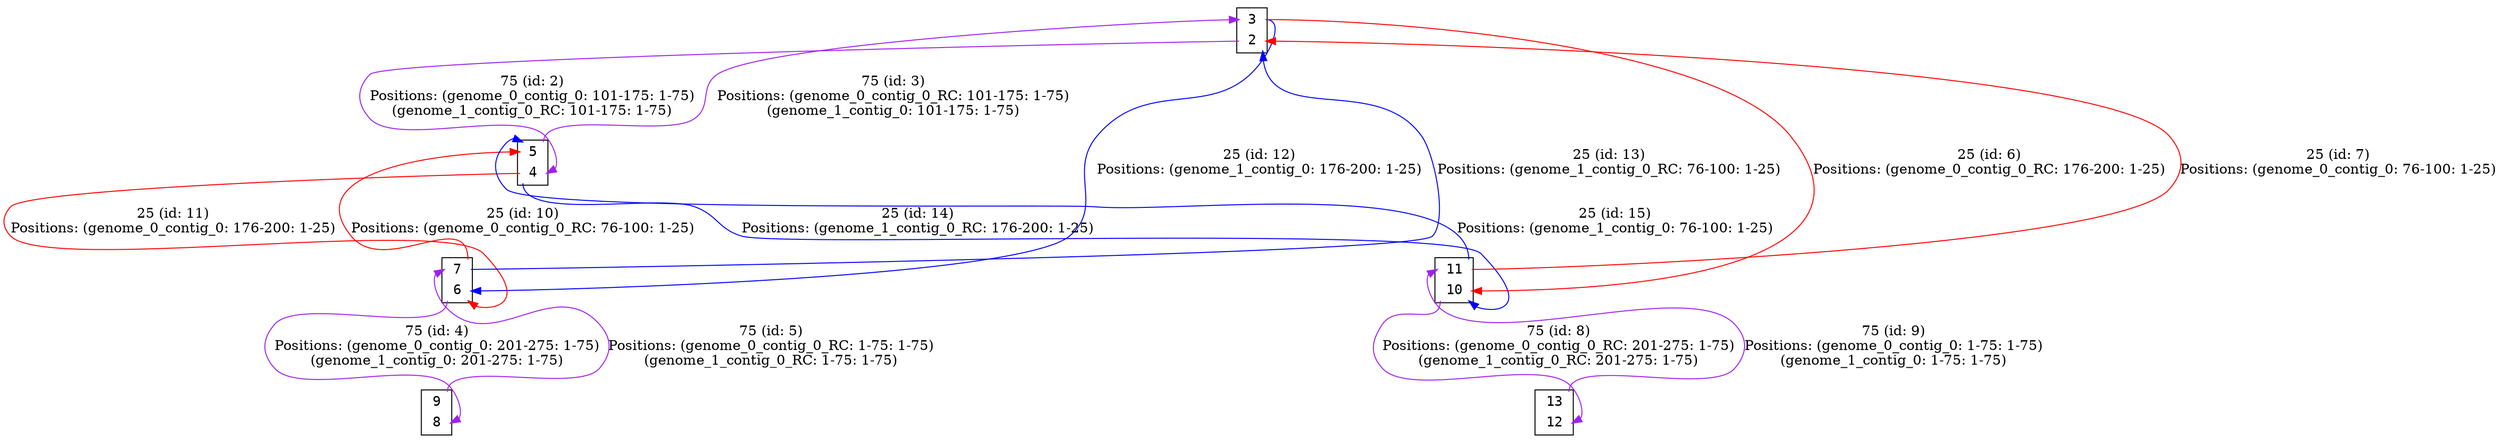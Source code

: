 digraph my_graph {
node[fontname=<Courier>,shape=<plaintext>]
vertex_0x125d640_0x126d1d0[label=<<TABLE bgcolor = "white">
<TR><TD BORDER = "0" PORT = "port_0x125d640_in"></TD><TD BORDER = "0" PORT = "port_">2</TD><TD BORDER = "0" PORT = "port_0x125d640_out"></TD></TR>
<TR><TD BORDER = "0" PORT = "port_0x126d1d0_out"></TD><TD BORDER = "0" PORT = "port_">3</TD><TD BORDER = "0" PORT = "port_0x126d1d0_in"></TD></TR>
</TABLE>>,style=<filled>,color=<black>,fillcolor=<white>]
vertex_0x125d640_0x126d1d0[label=<<TABLE bgcolor = "white">
<TR><TD BORDER = "0" PORT = "port_0x126d1d0_in"></TD><TD BORDER = "0" PORT = "port_">3</TD><TD BORDER = "0" PORT = "port_0x126d1d0_out"></TD></TR>
<TR><TD BORDER = "0" PORT = "port_0x125d640_out"></TD><TD BORDER = "0" PORT = "port_">2</TD><TD BORDER = "0" PORT = "port_0x125d640_in"></TD></TR>
</TABLE>>,style=<filled>,color=<black>,fillcolor=<white>]
vertex_0x126e180_0x126e1c0[label=<<TABLE bgcolor = "white">
<TR><TD BORDER = "0" PORT = "port_0x126e180_in"></TD><TD BORDER = "0" PORT = "port_">4</TD><TD BORDER = "0" PORT = "port_0x126e180_out"></TD></TR>
<TR><TD BORDER = "0" PORT = "port_0x126e1c0_out"></TD><TD BORDER = "0" PORT = "port_">5</TD><TD BORDER = "0" PORT = "port_0x126e1c0_in"></TD></TR>
</TABLE>>,style=<filled>,color=<black>,fillcolor=<white>]
vertex_0x126e180_0x126e1c0[label=<<TABLE bgcolor = "white">
<TR><TD BORDER = "0" PORT = "port_0x126e1c0_in"></TD><TD BORDER = "0" PORT = "port_">5</TD><TD BORDER = "0" PORT = "port_0x126e1c0_out"></TD></TR>
<TR><TD BORDER = "0" PORT = "port_0x126e180_out"></TD><TD BORDER = "0" PORT = "port_">4</TD><TD BORDER = "0" PORT = "port_0x126e180_in"></TD></TR>
</TABLE>>,style=<filled>,color=<black>,fillcolor=<white>]
vertex_0x126d2d0_0x126d510[label=<<TABLE bgcolor = "white">
<TR><TD BORDER = "0" PORT = "port_0x126d2d0_in"></TD><TD BORDER = "0" PORT = "port_">6</TD><TD BORDER = "0" PORT = "port_0x126d2d0_out"></TD></TR>
<TR><TD BORDER = "0" PORT = "port_0x126d510_out"></TD><TD BORDER = "0" PORT = "port_">7</TD><TD BORDER = "0" PORT = "port_0x126d510_in"></TD></TR>
</TABLE>>,style=<filled>,color=<black>,fillcolor=<white>]
vertex_0x126d2d0_0x126d510[label=<<TABLE bgcolor = "white">
<TR><TD BORDER = "0" PORT = "port_0x126d510_in"></TD><TD BORDER = "0" PORT = "port_">7</TD><TD BORDER = "0" PORT = "port_0x126d510_out"></TD></TR>
<TR><TD BORDER = "0" PORT = "port_0x126d2d0_out"></TD><TD BORDER = "0" PORT = "port_">6</TD><TD BORDER = "0" PORT = "port_0x126d2d0_in"></TD></TR>
</TABLE>>,style=<filled>,color=<black>,fillcolor=<white>]
vertex_0x126de90_0x126ded0[label=<<TABLE bgcolor = "white">
<TR><TD BORDER = "0" PORT = "port_0x126de90_in"></TD><TD BORDER = "0" PORT = "port_">8</TD><TD BORDER = "0" PORT = "port_0x126de90_out"></TD></TR>
<TR><TD BORDER = "0" PORT = "port_0x126ded0_out"></TD><TD BORDER = "0" PORT = "port_">9</TD><TD BORDER = "0" PORT = "port_0x126ded0_in"></TD></TR>
</TABLE>>,style=<filled>,color=<black>,fillcolor=<white>]
vertex_0x126de90_0x126ded0[label=<<TABLE bgcolor = "white">
<TR><TD BORDER = "0" PORT = "port_0x126ded0_in"></TD><TD BORDER = "0" PORT = "port_">9</TD><TD BORDER = "0" PORT = "port_0x126ded0_out"></TD></TR>
<TR><TD BORDER = "0" PORT = "port_0x126de90_out"></TD><TD BORDER = "0" PORT = "port_">8</TD><TD BORDER = "0" PORT = "port_0x126de90_in"></TD></TR>
</TABLE>>,style=<filled>,color=<black>,fillcolor=<white>]
vertex_0x126e710_0x126e950[label=<<TABLE bgcolor = "white">
<TR><TD BORDER = "0" PORT = "port_0x126e710_in"></TD><TD BORDER = "0" PORT = "port_">10</TD><TD BORDER = "0" PORT = "port_0x126e710_out"></TD></TR>
<TR><TD BORDER = "0" PORT = "port_0x126e950_out"></TD><TD BORDER = "0" PORT = "port_">11</TD><TD BORDER = "0" PORT = "port_0x126e950_in"></TD></TR>
</TABLE>>,style=<filled>,color=<black>,fillcolor=<white>]
vertex_0x126e710_0x126e950[label=<<TABLE bgcolor = "white">
<TR><TD BORDER = "0" PORT = "port_0x126e950_in"></TD><TD BORDER = "0" PORT = "port_">11</TD><TD BORDER = "0" PORT = "port_0x126e950_out"></TD></TR>
<TR><TD BORDER = "0" PORT = "port_0x126e710_out"></TD><TD BORDER = "0" PORT = "port_">10</TD><TD BORDER = "0" PORT = "port_0x126e710_in"></TD></TR>
</TABLE>>,style=<filled>,color=<black>,fillcolor=<white>]
vertex_0x126ec30_0x126eec0[label=<<TABLE bgcolor = "white">
<TR><TD BORDER = "0" PORT = "port_0x126ec30_in"></TD><TD BORDER = "0" PORT = "port_">12</TD><TD BORDER = "0" PORT = "port_0x126ec30_out"></TD></TR>
<TR><TD BORDER = "0" PORT = "port_0x126eec0_out"></TD><TD BORDER = "0" PORT = "port_">13</TD><TD BORDER = "0" PORT = "port_0x126eec0_in"></TD></TR>
</TABLE>>,style=<filled>,color=<black>,fillcolor=<white>]
vertex_0x126ec30_0x126eec0[label=<<TABLE bgcolor = "white">
<TR><TD BORDER = "0" PORT = "port_0x126eec0_in"></TD><TD BORDER = "0" PORT = "port_">13</TD><TD BORDER = "0" PORT = "port_0x126eec0_out"></TD></TR>
<TR><TD BORDER = "0" PORT = "port_0x126ec30_out"></TD><TD BORDER = "0" PORT = "port_">12</TD><TD BORDER = "0" PORT = "port_0x126ec30_in"></TD></TR>
</TABLE>>,style=<filled>,color=<black>,fillcolor=<white>]
vertex_0x125d640_0x126d1d0:port_0x125d640_out->vertex_0x126e180_0x126e1c0:port_0x126e180_in[label="75 (id: 2)\nPositions: (genome_0_contig_0: 101-175: 1-75)\n(genome_1_contig_0_RC: 101-175: 1-75)\n",len=<0>,K=<0>,color=<purple>]
vertex_0x126e180_0x126e1c0:port_0x126e1c0_out->vertex_0x125d640_0x126d1d0:port_0x126d1d0_in[label="75 (id: 3)\nPositions: (genome_0_contig_0_RC: 101-175: 1-75)\n(genome_1_contig_0: 101-175: 1-75)\n",len=<0>,K=<0>,color=<purple>]
vertex_0x126d2d0_0x126d510:port_0x126d2d0_out->vertex_0x126de90_0x126ded0:port_0x126de90_in[label="75 (id: 4)\nPositions: (genome_0_contig_0: 201-275: 1-75)\n(genome_1_contig_0: 201-275: 1-75)\n",len=<0>,K=<0>,color=<purple>]
vertex_0x126de90_0x126ded0:port_0x126ded0_out->vertex_0x126d2d0_0x126d510:port_0x126d510_in[label="75 (id: 5)\nPositions: (genome_0_contig_0_RC: 1-75: 1-75)\n(genome_1_contig_0_RC: 1-75: 1-75)\n",len=<0>,K=<0>,color=<purple>]
vertex_0x125d640_0x126d1d0:port_0x126d1d0_out->vertex_0x126e710_0x126e950:port_0x126e710_in[label="25 (id: 6)\nPositions: (genome_0_contig_0_RC: 176-200: 1-25)\n",len=<0>,K=<0>,color=<red>]
vertex_0x126e710_0x126e950:port_0x126e950_out->vertex_0x125d640_0x126d1d0:port_0x125d640_in[label="25 (id: 7)\nPositions: (genome_0_contig_0: 76-100: 1-25)\n",len=<0>,K=<0>,color=<red>]
vertex_0x126e710_0x126e950:port_0x126e710_out->vertex_0x126ec30_0x126eec0:port_0x126ec30_in[label="75 (id: 8)\nPositions: (genome_0_contig_0_RC: 201-275: 1-75)\n(genome_1_contig_0_RC: 201-275: 1-75)\n",len=<0>,K=<0>,color=<purple>]
vertex_0x126ec30_0x126eec0:port_0x126eec0_out->vertex_0x126e710_0x126e950:port_0x126e950_in[label="75 (id: 9)\nPositions: (genome_0_contig_0: 1-75: 1-75)\n(genome_1_contig_0: 1-75: 1-75)\n",len=<0>,K=<0>,color=<purple>]
vertex_0x126d2d0_0x126d510:port_0x126d510_out->vertex_0x126e180_0x126e1c0:port_0x126e1c0_in[label="25 (id: 10)\nPositions: (genome_0_contig_0_RC: 76-100: 1-25)\n",len=<0>,K=<0>,color=<red>]
vertex_0x126e180_0x126e1c0:port_0x126e180_out->vertex_0x126d2d0_0x126d510:port_0x126d2d0_in[label="25 (id: 11)\nPositions: (genome_0_contig_0: 176-200: 1-25)\n",len=<0>,K=<0>,color=<red>]
vertex_0x125d640_0x126d1d0:port_0x126d1d0_out->vertex_0x126d2d0_0x126d510:port_0x126d2d0_in[label="25 (id: 12)\nPositions: (genome_1_contig_0: 176-200: 1-25)\n",len=<0>,K=<0>,color=<blue>]
vertex_0x126d2d0_0x126d510:port_0x126d510_out->vertex_0x125d640_0x126d1d0:port_0x125d640_in[label="25 (id: 13)\nPositions: (genome_1_contig_0_RC: 76-100: 1-25)\n",len=<0>,K=<0>,color=<blue>]
vertex_0x126e180_0x126e1c0:port_0x126e180_out->vertex_0x126e710_0x126e950:port_0x126e710_in[label="25 (id: 14)\nPositions: (genome_1_contig_0_RC: 176-200: 1-25)\n",len=<0>,K=<0>,color=<blue>]
vertex_0x126e710_0x126e950:port_0x126e950_out->vertex_0x126e180_0x126e1c0:port_0x126e1c0_in[label="25 (id: 15)\nPositions: (genome_1_contig_0: 76-100: 1-25)\n",len=<0>,K=<0>,color=<blue>]
}
